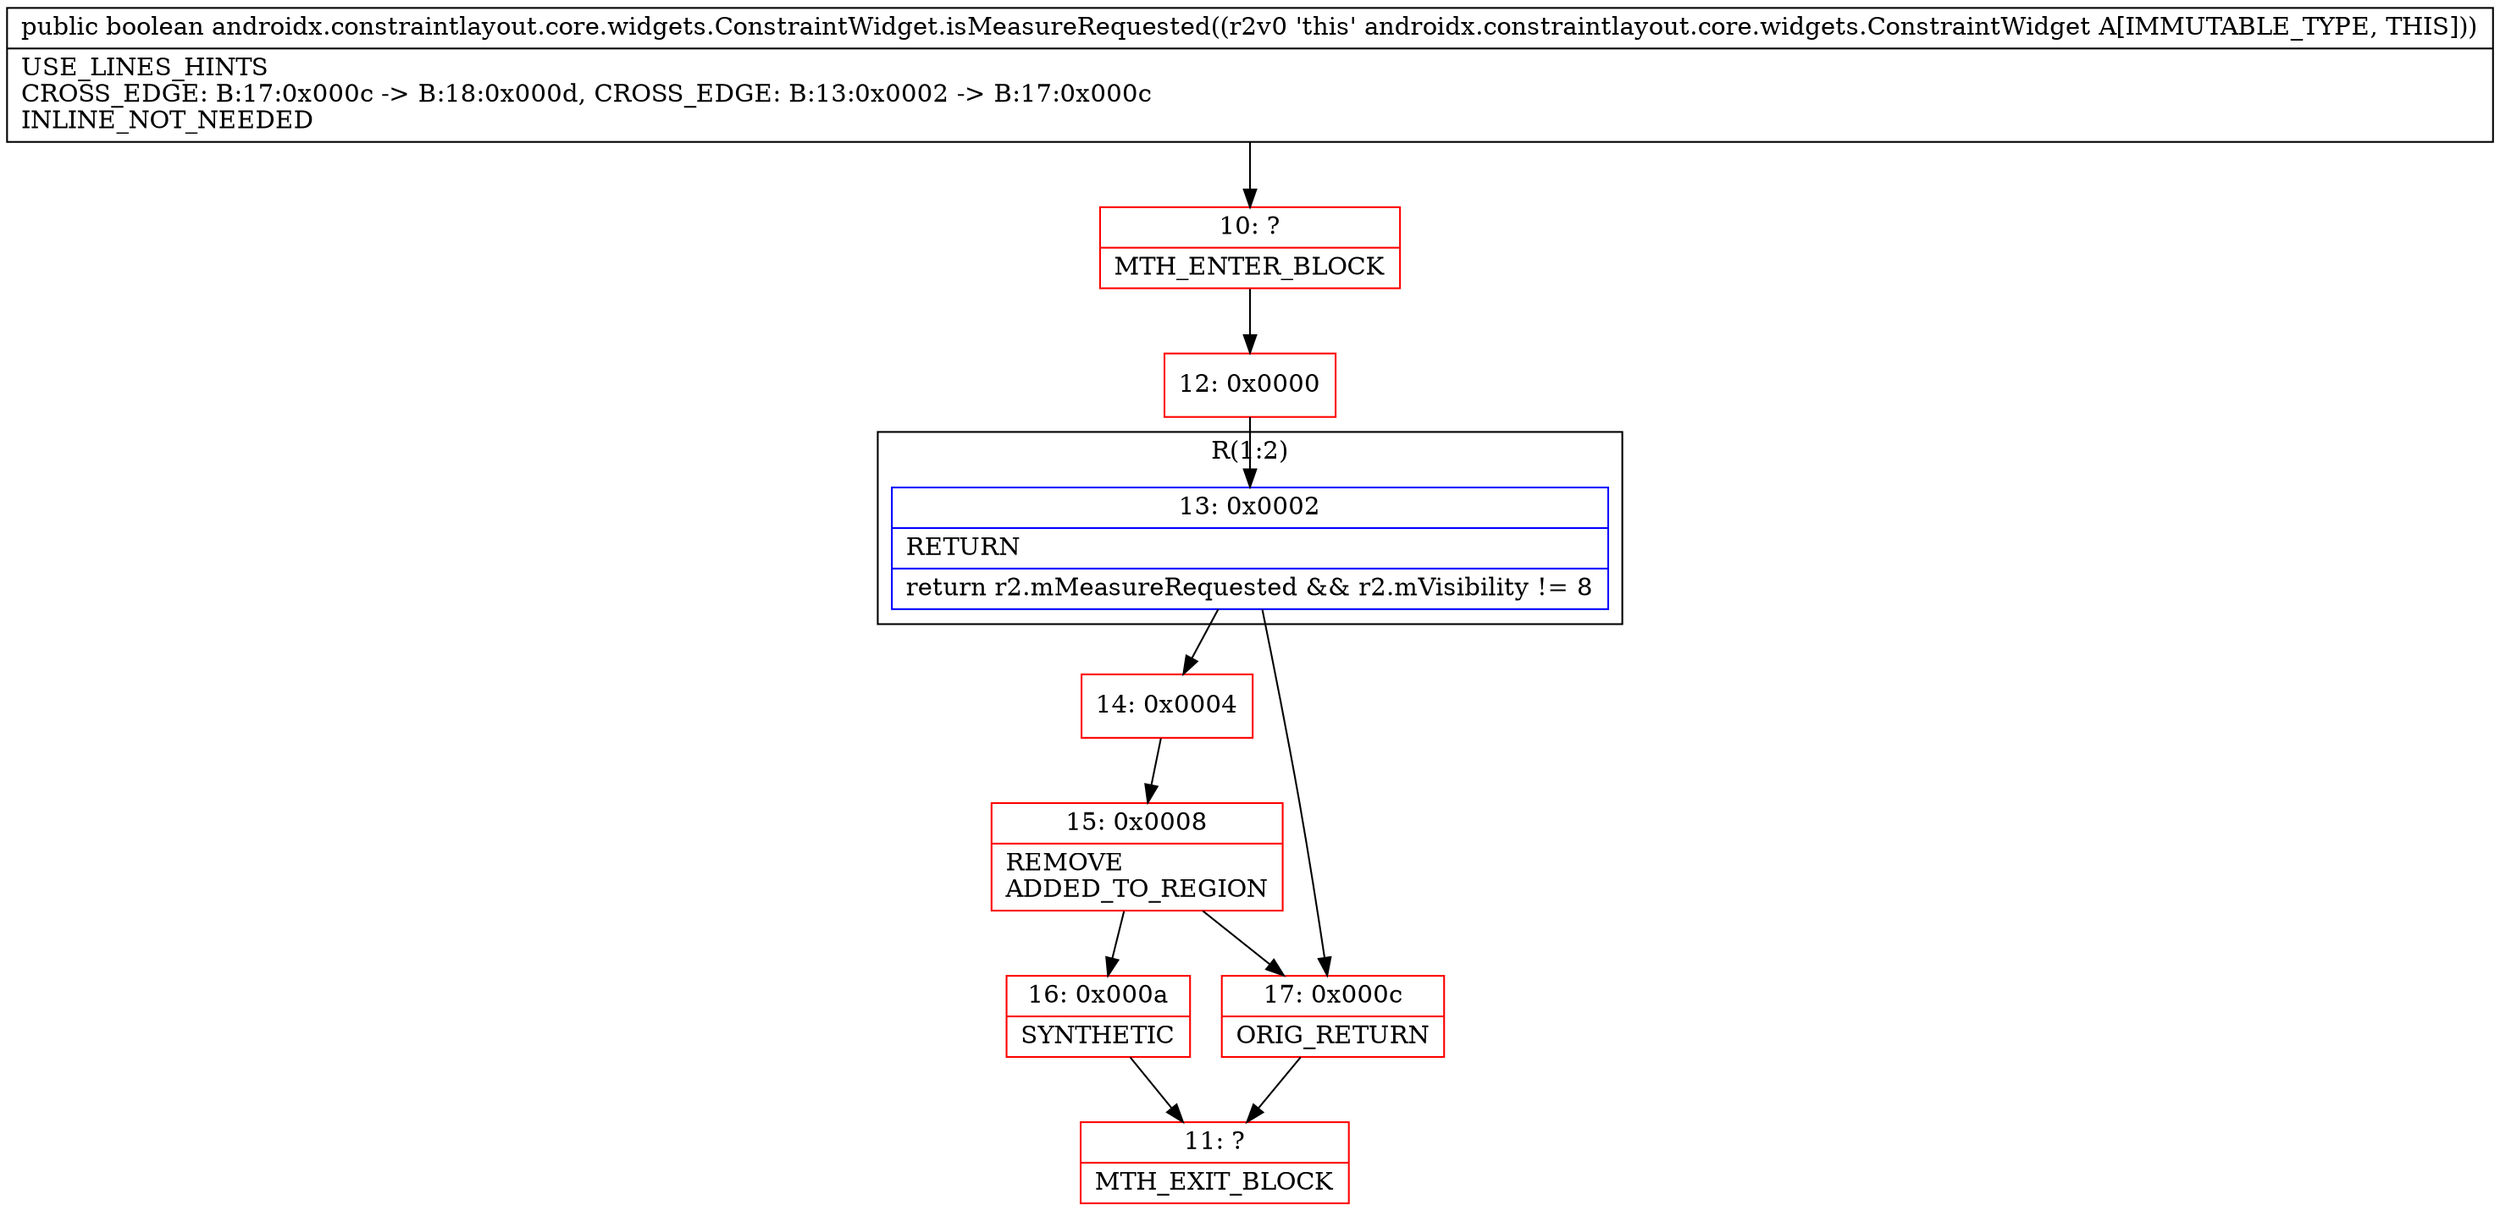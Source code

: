 digraph "CFG forandroidx.constraintlayout.core.widgets.ConstraintWidget.isMeasureRequested()Z" {
subgraph cluster_Region_753981334 {
label = "R(1:2)";
node [shape=record,color=blue];
Node_13 [shape=record,label="{13\:\ 0x0002|RETURN\l|return r2.mMeasureRequested && r2.mVisibility != 8\l}"];
}
Node_10 [shape=record,color=red,label="{10\:\ ?|MTH_ENTER_BLOCK\l}"];
Node_12 [shape=record,color=red,label="{12\:\ 0x0000}"];
Node_14 [shape=record,color=red,label="{14\:\ 0x0004}"];
Node_15 [shape=record,color=red,label="{15\:\ 0x0008|REMOVE\lADDED_TO_REGION\l}"];
Node_16 [shape=record,color=red,label="{16\:\ 0x000a|SYNTHETIC\l}"];
Node_11 [shape=record,color=red,label="{11\:\ ?|MTH_EXIT_BLOCK\l}"];
Node_17 [shape=record,color=red,label="{17\:\ 0x000c|ORIG_RETURN\l}"];
MethodNode[shape=record,label="{public boolean androidx.constraintlayout.core.widgets.ConstraintWidget.isMeasureRequested((r2v0 'this' androidx.constraintlayout.core.widgets.ConstraintWidget A[IMMUTABLE_TYPE, THIS]))  | USE_LINES_HINTS\lCROSS_EDGE: B:17:0x000c \-\> B:18:0x000d, CROSS_EDGE: B:13:0x0002 \-\> B:17:0x000c\lINLINE_NOT_NEEDED\l}"];
MethodNode -> Node_10;Node_13 -> Node_14;
Node_13 -> Node_17;
Node_10 -> Node_12;
Node_12 -> Node_13;
Node_14 -> Node_15;
Node_15 -> Node_16;
Node_15 -> Node_17;
Node_16 -> Node_11;
Node_17 -> Node_11;
}

